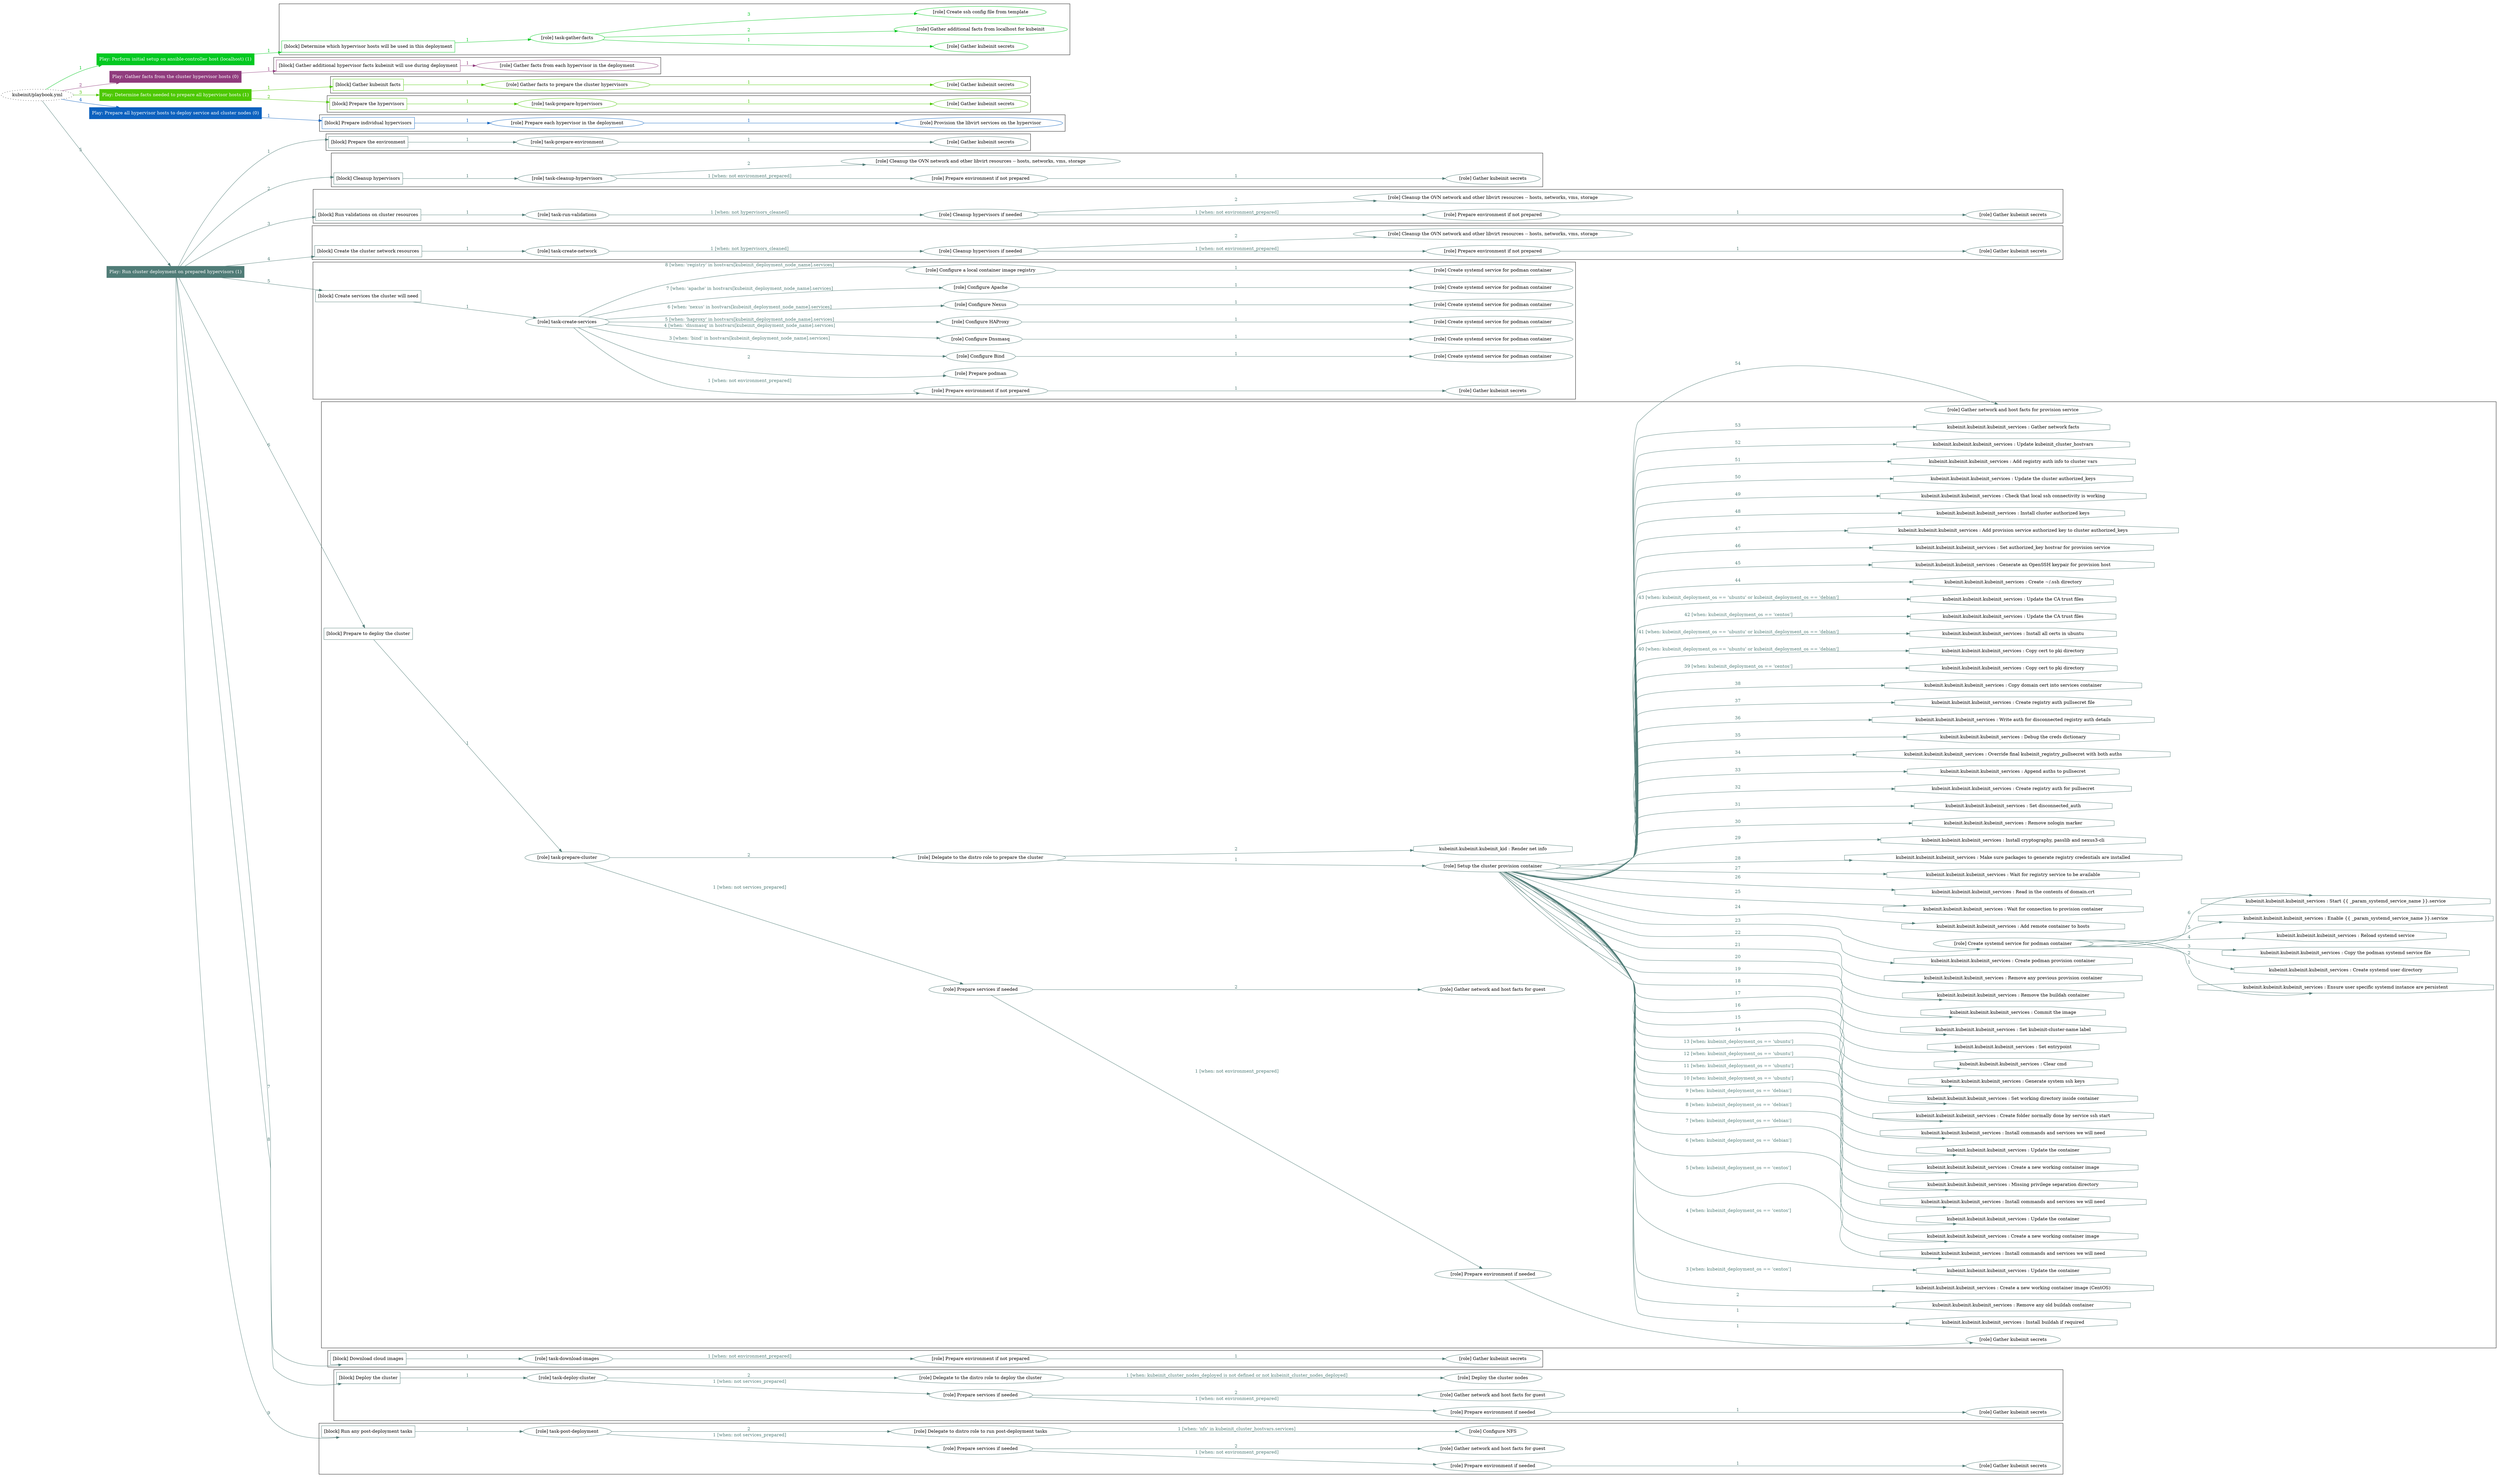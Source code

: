 digraph {
	graph [concentrate=true ordering=in rankdir=LR ratio=fill]
	edge [esep=5 sep=10]
	"kubeinit/playbook.yml" [URL="/home/runner/work/kubeinit/kubeinit/kubeinit/playbook.yml" id=playbook_c6c33565 style=dotted]
	"kubeinit/playbook.yml" -> play_284278d7 [label="1 " color="#03c921" fontcolor="#03c921" id=edge_bae77d2a labeltooltip="1 " tooltip="1 "]
	subgraph "Play: Perform initial setup on ansible-controller host (localhost) (1)" {
		play_284278d7 [label="Play: Perform initial setup on ansible-controller host (localhost) (1)" URL="/home/runner/work/kubeinit/kubeinit/kubeinit/playbook.yml" color="#03c921" fontcolor="#ffffff" id=play_284278d7 shape=box style=filled tooltip=localhost]
		play_284278d7 -> block_a40aeeef [label=1 color="#03c921" fontcolor="#03c921" id=edge_eee11e9d labeltooltip=1 tooltip=1]
		subgraph cluster_block_a40aeeef {
			block_a40aeeef [label="[block] Determine which hypervisor hosts will be used in this deployment" URL="/home/runner/work/kubeinit/kubeinit/kubeinit/playbook.yml" color="#03c921" id=block_a40aeeef labeltooltip="Determine which hypervisor hosts will be used in this deployment" shape=box tooltip="Determine which hypervisor hosts will be used in this deployment"]
			block_a40aeeef -> role_ac7623cd [label="1 " color="#03c921" fontcolor="#03c921" id=edge_31a1835f labeltooltip="1 " tooltip="1 "]
			subgraph "task-gather-facts" {
				role_ac7623cd [label="[role] task-gather-facts" URL="/home/runner/work/kubeinit/kubeinit/kubeinit/playbook.yml" color="#03c921" id=role_ac7623cd tooltip="task-gather-facts"]
				role_ac7623cd -> role_d72a0582 [label="1 " color="#03c921" fontcolor="#03c921" id=edge_550229eb labeltooltip="1 " tooltip="1 "]
				subgraph "Gather kubeinit secrets" {
					role_d72a0582 [label="[role] Gather kubeinit secrets" URL="/home/runner/.ansible/collections/ansible_collections/kubeinit/kubeinit/roles/kubeinit_prepare/tasks/build_hypervisors_group.yml" color="#03c921" id=role_d72a0582 tooltip="Gather kubeinit secrets"]
				}
				role_ac7623cd -> role_d81d9556 [label="2 " color="#03c921" fontcolor="#03c921" id=edge_4a51bcc8 labeltooltip="2 " tooltip="2 "]
				subgraph "Gather additional facts from localhost for kubeinit" {
					role_d81d9556 [label="[role] Gather additional facts from localhost for kubeinit" URL="/home/runner/.ansible/collections/ansible_collections/kubeinit/kubeinit/roles/kubeinit_prepare/tasks/build_hypervisors_group.yml" color="#03c921" id=role_d81d9556 tooltip="Gather additional facts from localhost for kubeinit"]
				}
				role_ac7623cd -> role_1c57a599 [label="3 " color="#03c921" fontcolor="#03c921" id=edge_bf48c904 labeltooltip="3 " tooltip="3 "]
				subgraph "Create ssh config file from template" {
					role_1c57a599 [label="[role] Create ssh config file from template" URL="/home/runner/.ansible/collections/ansible_collections/kubeinit/kubeinit/roles/kubeinit_prepare/tasks/build_hypervisors_group.yml" color="#03c921" id=role_1c57a599 tooltip="Create ssh config file from template"]
				}
			}
		}
	}
	"kubeinit/playbook.yml" -> play_c250d9ba [label="2 " color="#903c7d" fontcolor="#903c7d" id=edge_dcb9e92b labeltooltip="2 " tooltip="2 "]
	subgraph "Play: Gather facts from the cluster hypervisor hosts (0)" {
		play_c250d9ba [label="Play: Gather facts from the cluster hypervisor hosts (0)" URL="/home/runner/work/kubeinit/kubeinit/kubeinit/playbook.yml" color="#903c7d" fontcolor="#ffffff" id=play_c250d9ba shape=box style=filled tooltip="Play: Gather facts from the cluster hypervisor hosts (0)"]
		play_c250d9ba -> block_83a129ae [label=1 color="#903c7d" fontcolor="#903c7d" id=edge_1b572c74 labeltooltip=1 tooltip=1]
		subgraph cluster_block_83a129ae {
			block_83a129ae [label="[block] Gather additional hypervisor facts kubeinit will use during deployment" URL="/home/runner/work/kubeinit/kubeinit/kubeinit/playbook.yml" color="#903c7d" id=block_83a129ae labeltooltip="Gather additional hypervisor facts kubeinit will use during deployment" shape=box tooltip="Gather additional hypervisor facts kubeinit will use during deployment"]
			block_83a129ae -> role_0dac8f75 [label="1 " color="#903c7d" fontcolor="#903c7d" id=edge_0e3ee114 labeltooltip="1 " tooltip="1 "]
			subgraph "Gather facts from each hypervisor in the deployment" {
				role_0dac8f75 [label="[role] Gather facts from each hypervisor in the deployment" URL="/home/runner/work/kubeinit/kubeinit/kubeinit/playbook.yml" color="#903c7d" id=role_0dac8f75 tooltip="Gather facts from each hypervisor in the deployment"]
			}
		}
	}
	"kubeinit/playbook.yml" -> play_179a91b7 [label="3 " color="#4dc804" fontcolor="#4dc804" id=edge_dc073f62 labeltooltip="3 " tooltip="3 "]
	subgraph "Play: Determine facts needed to prepare all hypervisor hosts (1)" {
		play_179a91b7 [label="Play: Determine facts needed to prepare all hypervisor hosts (1)" URL="/home/runner/work/kubeinit/kubeinit/kubeinit/playbook.yml" color="#4dc804" fontcolor="#ffffff" id=play_179a91b7 shape=box style=filled tooltip=localhost]
		play_179a91b7 -> block_63a5de87 [label=1 color="#4dc804" fontcolor="#4dc804" id=edge_50d66b10 labeltooltip=1 tooltip=1]
		subgraph cluster_block_63a5de87 {
			block_63a5de87 [label="[block] Gather kubeinit facts" URL="/home/runner/work/kubeinit/kubeinit/kubeinit/playbook.yml" color="#4dc804" id=block_63a5de87 labeltooltip="Gather kubeinit facts" shape=box tooltip="Gather kubeinit facts"]
			block_63a5de87 -> role_d8661e33 [label="1 " color="#4dc804" fontcolor="#4dc804" id=edge_fc57e855 labeltooltip="1 " tooltip="1 "]
			subgraph "Gather facts to prepare the cluster hypervisors" {
				role_d8661e33 [label="[role] Gather facts to prepare the cluster hypervisors" URL="/home/runner/work/kubeinit/kubeinit/kubeinit/playbook.yml" color="#4dc804" id=role_d8661e33 tooltip="Gather facts to prepare the cluster hypervisors"]
				role_d8661e33 -> role_d90c1006 [label="1 " color="#4dc804" fontcolor="#4dc804" id=edge_9ba81992 labeltooltip="1 " tooltip="1 "]
				subgraph "Gather kubeinit secrets" {
					role_d90c1006 [label="[role] Gather kubeinit secrets" URL="/home/runner/.ansible/collections/ansible_collections/kubeinit/kubeinit/roles/kubeinit_prepare/tasks/gather_kubeinit_facts.yml" color="#4dc804" id=role_d90c1006 tooltip="Gather kubeinit secrets"]
				}
			}
		}
		play_179a91b7 -> block_2352b2a4 [label=2 color="#4dc804" fontcolor="#4dc804" id=edge_cc2a2ca8 labeltooltip=2 tooltip=2]
		subgraph cluster_block_2352b2a4 {
			block_2352b2a4 [label="[block] Prepare the hypervisors" URL="/home/runner/work/kubeinit/kubeinit/kubeinit/playbook.yml" color="#4dc804" id=block_2352b2a4 labeltooltip="Prepare the hypervisors" shape=box tooltip="Prepare the hypervisors"]
			block_2352b2a4 -> role_d7e3dca5 [label="1 " color="#4dc804" fontcolor="#4dc804" id=edge_7aa9d524 labeltooltip="1 " tooltip="1 "]
			subgraph "task-prepare-hypervisors" {
				role_d7e3dca5 [label="[role] task-prepare-hypervisors" URL="/home/runner/work/kubeinit/kubeinit/kubeinit/playbook.yml" color="#4dc804" id=role_d7e3dca5 tooltip="task-prepare-hypervisors"]
				role_d7e3dca5 -> role_1ea92159 [label="1 " color="#4dc804" fontcolor="#4dc804" id=edge_26087ece labeltooltip="1 " tooltip="1 "]
				subgraph "Gather kubeinit secrets" {
					role_1ea92159 [label="[role] Gather kubeinit secrets" URL="/home/runner/.ansible/collections/ansible_collections/kubeinit/kubeinit/roles/kubeinit_prepare/tasks/gather_kubeinit_facts.yml" color="#4dc804" id=role_1ea92159 tooltip="Gather kubeinit secrets"]
				}
			}
		}
	}
	"kubeinit/playbook.yml" -> play_4593f8f0 [label="4 " color="#0d62bf" fontcolor="#0d62bf" id=edge_c6371e31 labeltooltip="4 " tooltip="4 "]
	subgraph "Play: Prepare all hypervisor hosts to deploy service and cluster nodes (0)" {
		play_4593f8f0 [label="Play: Prepare all hypervisor hosts to deploy service and cluster nodes (0)" URL="/home/runner/work/kubeinit/kubeinit/kubeinit/playbook.yml" color="#0d62bf" fontcolor="#ffffff" id=play_4593f8f0 shape=box style=filled tooltip="Play: Prepare all hypervisor hosts to deploy service and cluster nodes (0)"]
		play_4593f8f0 -> block_b5a12efd [label=1 color="#0d62bf" fontcolor="#0d62bf" id=edge_d8930b1d labeltooltip=1 tooltip=1]
		subgraph cluster_block_b5a12efd {
			block_b5a12efd [label="[block] Prepare individual hypervisors" URL="/home/runner/work/kubeinit/kubeinit/kubeinit/playbook.yml" color="#0d62bf" id=block_b5a12efd labeltooltip="Prepare individual hypervisors" shape=box tooltip="Prepare individual hypervisors"]
			block_b5a12efd -> role_1db7850b [label="1 " color="#0d62bf" fontcolor="#0d62bf" id=edge_dad58ca4 labeltooltip="1 " tooltip="1 "]
			subgraph "Prepare each hypervisor in the deployment" {
				role_1db7850b [label="[role] Prepare each hypervisor in the deployment" URL="/home/runner/work/kubeinit/kubeinit/kubeinit/playbook.yml" color="#0d62bf" id=role_1db7850b tooltip="Prepare each hypervisor in the deployment"]
				role_1db7850b -> role_ca1b034c [label="1 " color="#0d62bf" fontcolor="#0d62bf" id=edge_0b98ac4c labeltooltip="1 " tooltip="1 "]
				subgraph "Provision the libvirt services on the hypervisor" {
					role_ca1b034c [label="[role] Provision the libvirt services on the hypervisor" URL="/home/runner/.ansible/collections/ansible_collections/kubeinit/kubeinit/roles/kubeinit_prepare/tasks/prepare_hypervisor.yml" color="#0d62bf" id=role_ca1b034c tooltip="Provision the libvirt services on the hypervisor"]
				}
			}
		}
	}
	"kubeinit/playbook.yml" -> play_b6087354 [label="5 " color="#507c77" fontcolor="#507c77" id=edge_ac6e9d04 labeltooltip="5 " tooltip="5 "]
	subgraph "Play: Run cluster deployment on prepared hypervisors (1)" {
		play_b6087354 [label="Play: Run cluster deployment on prepared hypervisors (1)" URL="/home/runner/work/kubeinit/kubeinit/kubeinit/playbook.yml" color="#507c77" fontcolor="#ffffff" id=play_b6087354 shape=box style=filled tooltip=localhost]
		play_b6087354 -> block_82855c70 [label=1 color="#507c77" fontcolor="#507c77" id=edge_cb15778c labeltooltip=1 tooltip=1]
		subgraph cluster_block_82855c70 {
			block_82855c70 [label="[block] Prepare the environment" URL="/home/runner/work/kubeinit/kubeinit/kubeinit/playbook.yml" color="#507c77" id=block_82855c70 labeltooltip="Prepare the environment" shape=box tooltip="Prepare the environment"]
			block_82855c70 -> role_8268d0b2 [label="1 " color="#507c77" fontcolor="#507c77" id=edge_f23fed39 labeltooltip="1 " tooltip="1 "]
			subgraph "task-prepare-environment" {
				role_8268d0b2 [label="[role] task-prepare-environment" URL="/home/runner/work/kubeinit/kubeinit/kubeinit/playbook.yml" color="#507c77" id=role_8268d0b2 tooltip="task-prepare-environment"]
				role_8268d0b2 -> role_f9faf220 [label="1 " color="#507c77" fontcolor="#507c77" id=edge_7f072ae3 labeltooltip="1 " tooltip="1 "]
				subgraph "Gather kubeinit secrets" {
					role_f9faf220 [label="[role] Gather kubeinit secrets" URL="/home/runner/.ansible/collections/ansible_collections/kubeinit/kubeinit/roles/kubeinit_prepare/tasks/gather_kubeinit_facts.yml" color="#507c77" id=role_f9faf220 tooltip="Gather kubeinit secrets"]
				}
			}
		}
		play_b6087354 -> block_baa39d13 [label=2 color="#507c77" fontcolor="#507c77" id=edge_6d6f9e5b labeltooltip=2 tooltip=2]
		subgraph cluster_block_baa39d13 {
			block_baa39d13 [label="[block] Cleanup hypervisors" URL="/home/runner/work/kubeinit/kubeinit/kubeinit/playbook.yml" color="#507c77" id=block_baa39d13 labeltooltip="Cleanup hypervisors" shape=box tooltip="Cleanup hypervisors"]
			block_baa39d13 -> role_d06d8aa7 [label="1 " color="#507c77" fontcolor="#507c77" id=edge_22d1941b labeltooltip="1 " tooltip="1 "]
			subgraph "task-cleanup-hypervisors" {
				role_d06d8aa7 [label="[role] task-cleanup-hypervisors" URL="/home/runner/work/kubeinit/kubeinit/kubeinit/playbook.yml" color="#507c77" id=role_d06d8aa7 tooltip="task-cleanup-hypervisors"]
				role_d06d8aa7 -> role_2ff517b9 [label="1 [when: not environment_prepared]" color="#507c77" fontcolor="#507c77" id=edge_fd760ff0 labeltooltip="1 [when: not environment_prepared]" tooltip="1 [when: not environment_prepared]"]
				subgraph "Prepare environment if not prepared" {
					role_2ff517b9 [label="[role] Prepare environment if not prepared" URL="/home/runner/.ansible/collections/ansible_collections/kubeinit/kubeinit/roles/kubeinit_prepare/tasks/cleanup_hypervisors.yml" color="#507c77" id=role_2ff517b9 tooltip="Prepare environment if not prepared"]
					role_2ff517b9 -> role_cf7d776f [label="1 " color="#507c77" fontcolor="#507c77" id=edge_d97c6d76 labeltooltip="1 " tooltip="1 "]
					subgraph "Gather kubeinit secrets" {
						role_cf7d776f [label="[role] Gather kubeinit secrets" URL="/home/runner/.ansible/collections/ansible_collections/kubeinit/kubeinit/roles/kubeinit_prepare/tasks/gather_kubeinit_facts.yml" color="#507c77" id=role_cf7d776f tooltip="Gather kubeinit secrets"]
					}
				}
				role_d06d8aa7 -> role_c12972bc [label="2 " color="#507c77" fontcolor="#507c77" id=edge_fb3b6a48 labeltooltip="2 " tooltip="2 "]
				subgraph "Cleanup the OVN network and other libvirt resources -- hosts, networks, vms, storage" {
					role_c12972bc [label="[role] Cleanup the OVN network and other libvirt resources -- hosts, networks, vms, storage" URL="/home/runner/.ansible/collections/ansible_collections/kubeinit/kubeinit/roles/kubeinit_prepare/tasks/cleanup_hypervisors.yml" color="#507c77" id=role_c12972bc tooltip="Cleanup the OVN network and other libvirt resources -- hosts, networks, vms, storage"]
				}
			}
		}
		play_b6087354 -> block_4fd7eff0 [label=3 color="#507c77" fontcolor="#507c77" id=edge_d15c4cab labeltooltip=3 tooltip=3]
		subgraph cluster_block_4fd7eff0 {
			block_4fd7eff0 [label="[block] Run validations on cluster resources" URL="/home/runner/work/kubeinit/kubeinit/kubeinit/playbook.yml" color="#507c77" id=block_4fd7eff0 labeltooltip="Run validations on cluster resources" shape=box tooltip="Run validations on cluster resources"]
			block_4fd7eff0 -> role_0a0acafb [label="1 " color="#507c77" fontcolor="#507c77" id=edge_9c0dc74a labeltooltip="1 " tooltip="1 "]
			subgraph "task-run-validations" {
				role_0a0acafb [label="[role] task-run-validations" URL="/home/runner/work/kubeinit/kubeinit/kubeinit/playbook.yml" color="#507c77" id=role_0a0acafb tooltip="task-run-validations"]
				role_0a0acafb -> role_b56d6d39 [label="1 [when: not hypervisors_cleaned]" color="#507c77" fontcolor="#507c77" id=edge_092c231d labeltooltip="1 [when: not hypervisors_cleaned]" tooltip="1 [when: not hypervisors_cleaned]"]
				subgraph "Cleanup hypervisors if needed" {
					role_b56d6d39 [label="[role] Cleanup hypervisors if needed" URL="/home/runner/.ansible/collections/ansible_collections/kubeinit/kubeinit/roles/kubeinit_validations/tasks/main.yml" color="#507c77" id=role_b56d6d39 tooltip="Cleanup hypervisors if needed"]
					role_b56d6d39 -> role_e4d9982a [label="1 [when: not environment_prepared]" color="#507c77" fontcolor="#507c77" id=edge_25cb5ce7 labeltooltip="1 [when: not environment_prepared]" tooltip="1 [when: not environment_prepared]"]
					subgraph "Prepare environment if not prepared" {
						role_e4d9982a [label="[role] Prepare environment if not prepared" URL="/home/runner/.ansible/collections/ansible_collections/kubeinit/kubeinit/roles/kubeinit_prepare/tasks/cleanup_hypervisors.yml" color="#507c77" id=role_e4d9982a tooltip="Prepare environment if not prepared"]
						role_e4d9982a -> role_491097fe [label="1 " color="#507c77" fontcolor="#507c77" id=edge_47ed0cb7 labeltooltip="1 " tooltip="1 "]
						subgraph "Gather kubeinit secrets" {
							role_491097fe [label="[role] Gather kubeinit secrets" URL="/home/runner/.ansible/collections/ansible_collections/kubeinit/kubeinit/roles/kubeinit_prepare/tasks/gather_kubeinit_facts.yml" color="#507c77" id=role_491097fe tooltip="Gather kubeinit secrets"]
						}
					}
					role_b56d6d39 -> role_514e3a7e [label="2 " color="#507c77" fontcolor="#507c77" id=edge_5627684a labeltooltip="2 " tooltip="2 "]
					subgraph "Cleanup the OVN network and other libvirt resources -- hosts, networks, vms, storage" {
						role_514e3a7e [label="[role] Cleanup the OVN network and other libvirt resources -- hosts, networks, vms, storage" URL="/home/runner/.ansible/collections/ansible_collections/kubeinit/kubeinit/roles/kubeinit_prepare/tasks/cleanup_hypervisors.yml" color="#507c77" id=role_514e3a7e tooltip="Cleanup the OVN network and other libvirt resources -- hosts, networks, vms, storage"]
					}
				}
			}
		}
		play_b6087354 -> block_2890b782 [label=4 color="#507c77" fontcolor="#507c77" id=edge_0163e017 labeltooltip=4 tooltip=4]
		subgraph cluster_block_2890b782 {
			block_2890b782 [label="[block] Create the cluster network resources" URL="/home/runner/work/kubeinit/kubeinit/kubeinit/playbook.yml" color="#507c77" id=block_2890b782 labeltooltip="Create the cluster network resources" shape=box tooltip="Create the cluster network resources"]
			block_2890b782 -> role_4821d4b5 [label="1 " color="#507c77" fontcolor="#507c77" id=edge_503a2d17 labeltooltip="1 " tooltip="1 "]
			subgraph "task-create-network" {
				role_4821d4b5 [label="[role] task-create-network" URL="/home/runner/work/kubeinit/kubeinit/kubeinit/playbook.yml" color="#507c77" id=role_4821d4b5 tooltip="task-create-network"]
				role_4821d4b5 -> role_e1ebdb09 [label="1 [when: not hypervisors_cleaned]" color="#507c77" fontcolor="#507c77" id=edge_60c5413b labeltooltip="1 [when: not hypervisors_cleaned]" tooltip="1 [when: not hypervisors_cleaned]"]
				subgraph "Cleanup hypervisors if needed" {
					role_e1ebdb09 [label="[role] Cleanup hypervisors if needed" URL="/home/runner/.ansible/collections/ansible_collections/kubeinit/kubeinit/roles/kubeinit_libvirt/tasks/create_network.yml" color="#507c77" id=role_e1ebdb09 tooltip="Cleanup hypervisors if needed"]
					role_e1ebdb09 -> role_0d7f4962 [label="1 [when: not environment_prepared]" color="#507c77" fontcolor="#507c77" id=edge_f10d5162 labeltooltip="1 [when: not environment_prepared]" tooltip="1 [when: not environment_prepared]"]
					subgraph "Prepare environment if not prepared" {
						role_0d7f4962 [label="[role] Prepare environment if not prepared" URL="/home/runner/.ansible/collections/ansible_collections/kubeinit/kubeinit/roles/kubeinit_prepare/tasks/cleanup_hypervisors.yml" color="#507c77" id=role_0d7f4962 tooltip="Prepare environment if not prepared"]
						role_0d7f4962 -> role_e429fb0b [label="1 " color="#507c77" fontcolor="#507c77" id=edge_6923af8f labeltooltip="1 " tooltip="1 "]
						subgraph "Gather kubeinit secrets" {
							role_e429fb0b [label="[role] Gather kubeinit secrets" URL="/home/runner/.ansible/collections/ansible_collections/kubeinit/kubeinit/roles/kubeinit_prepare/tasks/gather_kubeinit_facts.yml" color="#507c77" id=role_e429fb0b tooltip="Gather kubeinit secrets"]
						}
					}
					role_e1ebdb09 -> role_9f34302d [label="2 " color="#507c77" fontcolor="#507c77" id=edge_f730e57f labeltooltip="2 " tooltip="2 "]
					subgraph "Cleanup the OVN network and other libvirt resources -- hosts, networks, vms, storage" {
						role_9f34302d [label="[role] Cleanup the OVN network and other libvirt resources -- hosts, networks, vms, storage" URL="/home/runner/.ansible/collections/ansible_collections/kubeinit/kubeinit/roles/kubeinit_prepare/tasks/cleanup_hypervisors.yml" color="#507c77" id=role_9f34302d tooltip="Cleanup the OVN network and other libvirt resources -- hosts, networks, vms, storage"]
					}
				}
			}
		}
		play_b6087354 -> block_c2cedcf7 [label=5 color="#507c77" fontcolor="#507c77" id=edge_9cf487c1 labeltooltip=5 tooltip=5]
		subgraph cluster_block_c2cedcf7 {
			block_c2cedcf7 [label="[block] Create services the cluster will need" URL="/home/runner/work/kubeinit/kubeinit/kubeinit/playbook.yml" color="#507c77" id=block_c2cedcf7 labeltooltip="Create services the cluster will need" shape=box tooltip="Create services the cluster will need"]
			block_c2cedcf7 -> role_1558fc27 [label="1 " color="#507c77" fontcolor="#507c77" id=edge_46660090 labeltooltip="1 " tooltip="1 "]
			subgraph "task-create-services" {
				role_1558fc27 [label="[role] task-create-services" URL="/home/runner/work/kubeinit/kubeinit/kubeinit/playbook.yml" color="#507c77" id=role_1558fc27 tooltip="task-create-services"]
				role_1558fc27 -> role_9c85d104 [label="1 [when: not environment_prepared]" color="#507c77" fontcolor="#507c77" id=edge_2539e9c6 labeltooltip="1 [when: not environment_prepared]" tooltip="1 [when: not environment_prepared]"]
				subgraph "Prepare environment if not prepared" {
					role_9c85d104 [label="[role] Prepare environment if not prepared" URL="/home/runner/.ansible/collections/ansible_collections/kubeinit/kubeinit/roles/kubeinit_services/tasks/main.yml" color="#507c77" id=role_9c85d104 tooltip="Prepare environment if not prepared"]
					role_9c85d104 -> role_8f2f92f9 [label="1 " color="#507c77" fontcolor="#507c77" id=edge_a5dea13c labeltooltip="1 " tooltip="1 "]
					subgraph "Gather kubeinit secrets" {
						role_8f2f92f9 [label="[role] Gather kubeinit secrets" URL="/home/runner/.ansible/collections/ansible_collections/kubeinit/kubeinit/roles/kubeinit_prepare/tasks/gather_kubeinit_facts.yml" color="#507c77" id=role_8f2f92f9 tooltip="Gather kubeinit secrets"]
					}
				}
				role_1558fc27 -> role_9cf56681 [label="2 " color="#507c77" fontcolor="#507c77" id=edge_e7f6ae1c labeltooltip="2 " tooltip="2 "]
				subgraph "Prepare podman" {
					role_9cf56681 [label="[role] Prepare podman" URL="/home/runner/.ansible/collections/ansible_collections/kubeinit/kubeinit/roles/kubeinit_services/tasks/00_create_service_pod.yml" color="#507c77" id=role_9cf56681 tooltip="Prepare podman"]
				}
				role_1558fc27 -> role_c6d56ecc [label="3 [when: 'bind' in hostvars[kubeinit_deployment_node_name].services]" color="#507c77" fontcolor="#507c77" id=edge_8ec60539 labeltooltip="3 [when: 'bind' in hostvars[kubeinit_deployment_node_name].services]" tooltip="3 [when: 'bind' in hostvars[kubeinit_deployment_node_name].services]"]
				subgraph "Configure Bind" {
					role_c6d56ecc [label="[role] Configure Bind" URL="/home/runner/.ansible/collections/ansible_collections/kubeinit/kubeinit/roles/kubeinit_services/tasks/start_services_containers.yml" color="#507c77" id=role_c6d56ecc tooltip="Configure Bind"]
					role_c6d56ecc -> role_751cd615 [label="1 " color="#507c77" fontcolor="#507c77" id=edge_cf8ebea4 labeltooltip="1 " tooltip="1 "]
					subgraph "Create systemd service for podman container" {
						role_751cd615 [label="[role] Create systemd service for podman container" URL="/home/runner/.ansible/collections/ansible_collections/kubeinit/kubeinit/roles/kubeinit_bind/tasks/main.yml" color="#507c77" id=role_751cd615 tooltip="Create systemd service for podman container"]
					}
				}
				role_1558fc27 -> role_9b18fb1c [label="4 [when: 'dnsmasq' in hostvars[kubeinit_deployment_node_name].services]" color="#507c77" fontcolor="#507c77" id=edge_2e931901 labeltooltip="4 [when: 'dnsmasq' in hostvars[kubeinit_deployment_node_name].services]" tooltip="4 [when: 'dnsmasq' in hostvars[kubeinit_deployment_node_name].services]"]
				subgraph "Configure Dnsmasq" {
					role_9b18fb1c [label="[role] Configure Dnsmasq" URL="/home/runner/.ansible/collections/ansible_collections/kubeinit/kubeinit/roles/kubeinit_services/tasks/start_services_containers.yml" color="#507c77" id=role_9b18fb1c tooltip="Configure Dnsmasq"]
					role_9b18fb1c -> role_18695f0c [label="1 " color="#507c77" fontcolor="#507c77" id=edge_cd73d23a labeltooltip="1 " tooltip="1 "]
					subgraph "Create systemd service for podman container" {
						role_18695f0c [label="[role] Create systemd service for podman container" URL="/home/runner/.ansible/collections/ansible_collections/kubeinit/kubeinit/roles/kubeinit_dnsmasq/tasks/main.yml" color="#507c77" id=role_18695f0c tooltip="Create systemd service for podman container"]
					}
				}
				role_1558fc27 -> role_cb8d5e40 [label="5 [when: 'haproxy' in hostvars[kubeinit_deployment_node_name].services]" color="#507c77" fontcolor="#507c77" id=edge_140b66e4 labeltooltip="5 [when: 'haproxy' in hostvars[kubeinit_deployment_node_name].services]" tooltip="5 [when: 'haproxy' in hostvars[kubeinit_deployment_node_name].services]"]
				subgraph "Configure HAProxy" {
					role_cb8d5e40 [label="[role] Configure HAProxy" URL="/home/runner/.ansible/collections/ansible_collections/kubeinit/kubeinit/roles/kubeinit_services/tasks/start_services_containers.yml" color="#507c77" id=role_cb8d5e40 tooltip="Configure HAProxy"]
					role_cb8d5e40 -> role_ebc76be2 [label="1 " color="#507c77" fontcolor="#507c77" id=edge_dfdd99a7 labeltooltip="1 " tooltip="1 "]
					subgraph "Create systemd service for podman container" {
						role_ebc76be2 [label="[role] Create systemd service for podman container" URL="/home/runner/.ansible/collections/ansible_collections/kubeinit/kubeinit/roles/kubeinit_haproxy/tasks/main.yml" color="#507c77" id=role_ebc76be2 tooltip="Create systemd service for podman container"]
					}
				}
				role_1558fc27 -> role_05e4e978 [label="6 [when: 'nexus' in hostvars[kubeinit_deployment_node_name].services]" color="#507c77" fontcolor="#507c77" id=edge_0d3ce516 labeltooltip="6 [when: 'nexus' in hostvars[kubeinit_deployment_node_name].services]" tooltip="6 [when: 'nexus' in hostvars[kubeinit_deployment_node_name].services]"]
				subgraph "Configure Nexus" {
					role_05e4e978 [label="[role] Configure Nexus" URL="/home/runner/.ansible/collections/ansible_collections/kubeinit/kubeinit/roles/kubeinit_services/tasks/start_services_containers.yml" color="#507c77" id=role_05e4e978 tooltip="Configure Nexus"]
					role_05e4e978 -> role_4b85b09e [label="1 " color="#507c77" fontcolor="#507c77" id=edge_b71134a7 labeltooltip="1 " tooltip="1 "]
					subgraph "Create systemd service for podman container" {
						role_4b85b09e [label="[role] Create systemd service for podman container" URL="/home/runner/.ansible/collections/ansible_collections/kubeinit/kubeinit/roles/kubeinit_nexus/tasks/main.yml" color="#507c77" id=role_4b85b09e tooltip="Create systemd service for podman container"]
					}
				}
				role_1558fc27 -> role_7fdd5719 [label="7 [when: 'apache' in hostvars[kubeinit_deployment_node_name].services]" color="#507c77" fontcolor="#507c77" id=edge_9746df2a labeltooltip="7 [when: 'apache' in hostvars[kubeinit_deployment_node_name].services]" tooltip="7 [when: 'apache' in hostvars[kubeinit_deployment_node_name].services]"]
				subgraph "Configure Apache" {
					role_7fdd5719 [label="[role] Configure Apache" URL="/home/runner/.ansible/collections/ansible_collections/kubeinit/kubeinit/roles/kubeinit_services/tasks/start_services_containers.yml" color="#507c77" id=role_7fdd5719 tooltip="Configure Apache"]
					role_7fdd5719 -> role_4e676e64 [label="1 " color="#507c77" fontcolor="#507c77" id=edge_1fa9042b labeltooltip="1 " tooltip="1 "]
					subgraph "Create systemd service for podman container" {
						role_4e676e64 [label="[role] Create systemd service for podman container" URL="/home/runner/.ansible/collections/ansible_collections/kubeinit/kubeinit/roles/kubeinit_apache/tasks/main.yml" color="#507c77" id=role_4e676e64 tooltip="Create systemd service for podman container"]
					}
				}
				role_1558fc27 -> role_e2c09857 [label="8 [when: 'registry' in hostvars[kubeinit_deployment_node_name].services]" color="#507c77" fontcolor="#507c77" id=edge_69d3fc2a labeltooltip="8 [when: 'registry' in hostvars[kubeinit_deployment_node_name].services]" tooltip="8 [when: 'registry' in hostvars[kubeinit_deployment_node_name].services]"]
				subgraph "Configure a local container image registry" {
					role_e2c09857 [label="[role] Configure a local container image registry" URL="/home/runner/.ansible/collections/ansible_collections/kubeinit/kubeinit/roles/kubeinit_services/tasks/start_services_containers.yml" color="#507c77" id=role_e2c09857 tooltip="Configure a local container image registry"]
					role_e2c09857 -> role_a8a5c8dd [label="1 " color="#507c77" fontcolor="#507c77" id=edge_4f765700 labeltooltip="1 " tooltip="1 "]
					subgraph "Create systemd service for podman container" {
						role_a8a5c8dd [label="[role] Create systemd service for podman container" URL="/home/runner/.ansible/collections/ansible_collections/kubeinit/kubeinit/roles/kubeinit_registry/tasks/main.yml" color="#507c77" id=role_a8a5c8dd tooltip="Create systemd service for podman container"]
					}
				}
			}
		}
		play_b6087354 -> block_e3a371eb [label=6 color="#507c77" fontcolor="#507c77" id=edge_bbaff4bd labeltooltip=6 tooltip=6]
		subgraph cluster_block_e3a371eb {
			block_e3a371eb [label="[block] Prepare to deploy the cluster" URL="/home/runner/work/kubeinit/kubeinit/kubeinit/playbook.yml" color="#507c77" id=block_e3a371eb labeltooltip="Prepare to deploy the cluster" shape=box tooltip="Prepare to deploy the cluster"]
			block_e3a371eb -> role_2b06b43c [label="1 " color="#507c77" fontcolor="#507c77" id=edge_915d582b labeltooltip="1 " tooltip="1 "]
			subgraph "task-prepare-cluster" {
				role_2b06b43c [label="[role] task-prepare-cluster" URL="/home/runner/work/kubeinit/kubeinit/kubeinit/playbook.yml" color="#507c77" id=role_2b06b43c tooltip="task-prepare-cluster"]
				role_2b06b43c -> role_97a12917 [label="1 [when: not services_prepared]" color="#507c77" fontcolor="#507c77" id=edge_0ed7bea1 labeltooltip="1 [when: not services_prepared]" tooltip="1 [when: not services_prepared]"]
				subgraph "Prepare services if needed" {
					role_97a12917 [label="[role] Prepare services if needed" URL="/home/runner/.ansible/collections/ansible_collections/kubeinit/kubeinit/roles/kubeinit_prepare/tasks/prepare_cluster.yml" color="#507c77" id=role_97a12917 tooltip="Prepare services if needed"]
					role_97a12917 -> role_63274831 [label="1 [when: not environment_prepared]" color="#507c77" fontcolor="#507c77" id=edge_35302d57 labeltooltip="1 [when: not environment_prepared]" tooltip="1 [when: not environment_prepared]"]
					subgraph "Prepare environment if needed" {
						role_63274831 [label="[role] Prepare environment if needed" URL="/home/runner/.ansible/collections/ansible_collections/kubeinit/kubeinit/roles/kubeinit_services/tasks/prepare_services.yml" color="#507c77" id=role_63274831 tooltip="Prepare environment if needed"]
						role_63274831 -> role_89b11e84 [label="1 " color="#507c77" fontcolor="#507c77" id=edge_1283ad04 labeltooltip="1 " tooltip="1 "]
						subgraph "Gather kubeinit secrets" {
							role_89b11e84 [label="[role] Gather kubeinit secrets" URL="/home/runner/.ansible/collections/ansible_collections/kubeinit/kubeinit/roles/kubeinit_prepare/tasks/gather_kubeinit_facts.yml" color="#507c77" id=role_89b11e84 tooltip="Gather kubeinit secrets"]
						}
					}
					role_97a12917 -> role_b15b47ba [label="2 " color="#507c77" fontcolor="#507c77" id=edge_cb71cfbc labeltooltip="2 " tooltip="2 "]
					subgraph "Gather network and host facts for guest" {
						role_b15b47ba [label="[role] Gather network and host facts for guest" URL="/home/runner/.ansible/collections/ansible_collections/kubeinit/kubeinit/roles/kubeinit_services/tasks/prepare_services.yml" color="#507c77" id=role_b15b47ba tooltip="Gather network and host facts for guest"]
					}
				}
				role_2b06b43c -> role_73676a9c [label="2 " color="#507c77" fontcolor="#507c77" id=edge_defe12b8 labeltooltip="2 " tooltip="2 "]
				subgraph "Delegate to the distro role to prepare the cluster" {
					role_73676a9c [label="[role] Delegate to the distro role to prepare the cluster" URL="/home/runner/.ansible/collections/ansible_collections/kubeinit/kubeinit/roles/kubeinit_prepare/tasks/prepare_cluster.yml" color="#507c77" id=role_73676a9c tooltip="Delegate to the distro role to prepare the cluster"]
					role_73676a9c -> role_ae381ee1 [label="1 " color="#507c77" fontcolor="#507c77" id=edge_360ff377 labeltooltip="1 " tooltip="1 "]
					subgraph "Setup the cluster provision container" {
						role_ae381ee1 [label="[role] Setup the cluster provision container" URL="/home/runner/.ansible/collections/ansible_collections/kubeinit/kubeinit/roles/kubeinit_kid/tasks/prepare_cluster.yml" color="#507c77" id=role_ae381ee1 tooltip="Setup the cluster provision container"]
						task_4060ce43 [label="kubeinit.kubeinit.kubeinit_services : Install buildah if required" URL="/home/runner/.ansible/collections/ansible_collections/kubeinit/kubeinit/roles/kubeinit_services/tasks/create_provision_container.yml" color="#507c77" id=task_4060ce43 shape=octagon tooltip="kubeinit.kubeinit.kubeinit_services : Install buildah if required"]
						role_ae381ee1 -> task_4060ce43 [label="1 " color="#507c77" fontcolor="#507c77" id=edge_6b6e24d4 labeltooltip="1 " tooltip="1 "]
						task_629acf11 [label="kubeinit.kubeinit.kubeinit_services : Remove any old buildah container" URL="/home/runner/.ansible/collections/ansible_collections/kubeinit/kubeinit/roles/kubeinit_services/tasks/create_provision_container.yml" color="#507c77" id=task_629acf11 shape=octagon tooltip="kubeinit.kubeinit.kubeinit_services : Remove any old buildah container"]
						role_ae381ee1 -> task_629acf11 [label="2 " color="#507c77" fontcolor="#507c77" id=edge_6c59df33 labeltooltip="2 " tooltip="2 "]
						task_934d73d4 [label="kubeinit.kubeinit.kubeinit_services : Create a new working container image (CentOS)" URL="/home/runner/.ansible/collections/ansible_collections/kubeinit/kubeinit/roles/kubeinit_services/tasks/create_provision_container.yml" color="#507c77" id=task_934d73d4 shape=octagon tooltip="kubeinit.kubeinit.kubeinit_services : Create a new working container image (CentOS)"]
						role_ae381ee1 -> task_934d73d4 [label="3 [when: kubeinit_deployment_os == 'centos']" color="#507c77" fontcolor="#507c77" id=edge_707cc6c2 labeltooltip="3 [when: kubeinit_deployment_os == 'centos']" tooltip="3 [when: kubeinit_deployment_os == 'centos']"]
						task_01823673 [label="kubeinit.kubeinit.kubeinit_services : Update the container" URL="/home/runner/.ansible/collections/ansible_collections/kubeinit/kubeinit/roles/kubeinit_services/tasks/create_provision_container.yml" color="#507c77" id=task_01823673 shape=octagon tooltip="kubeinit.kubeinit.kubeinit_services : Update the container"]
						role_ae381ee1 -> task_01823673 [label="4 [when: kubeinit_deployment_os == 'centos']" color="#507c77" fontcolor="#507c77" id=edge_a0a6c2a6 labeltooltip="4 [when: kubeinit_deployment_os == 'centos']" tooltip="4 [when: kubeinit_deployment_os == 'centos']"]
						task_a583d1e5 [label="kubeinit.kubeinit.kubeinit_services : Install commands and services we will need" URL="/home/runner/.ansible/collections/ansible_collections/kubeinit/kubeinit/roles/kubeinit_services/tasks/create_provision_container.yml" color="#507c77" id=task_a583d1e5 shape=octagon tooltip="kubeinit.kubeinit.kubeinit_services : Install commands and services we will need"]
						role_ae381ee1 -> task_a583d1e5 [label="5 [when: kubeinit_deployment_os == 'centos']" color="#507c77" fontcolor="#507c77" id=edge_274a00db labeltooltip="5 [when: kubeinit_deployment_os == 'centos']" tooltip="5 [when: kubeinit_deployment_os == 'centos']"]
						task_397b374c [label="kubeinit.kubeinit.kubeinit_services : Create a new working container image" URL="/home/runner/.ansible/collections/ansible_collections/kubeinit/kubeinit/roles/kubeinit_services/tasks/create_provision_container.yml" color="#507c77" id=task_397b374c shape=octagon tooltip="kubeinit.kubeinit.kubeinit_services : Create a new working container image"]
						role_ae381ee1 -> task_397b374c [label="6 [when: kubeinit_deployment_os == 'debian']" color="#507c77" fontcolor="#507c77" id=edge_56053b30 labeltooltip="6 [when: kubeinit_deployment_os == 'debian']" tooltip="6 [when: kubeinit_deployment_os == 'debian']"]
						task_3e289771 [label="kubeinit.kubeinit.kubeinit_services : Update the container" URL="/home/runner/.ansible/collections/ansible_collections/kubeinit/kubeinit/roles/kubeinit_services/tasks/create_provision_container.yml" color="#507c77" id=task_3e289771 shape=octagon tooltip="kubeinit.kubeinit.kubeinit_services : Update the container"]
						role_ae381ee1 -> task_3e289771 [label="7 [when: kubeinit_deployment_os == 'debian']" color="#507c77" fontcolor="#507c77" id=edge_0402eaed labeltooltip="7 [when: kubeinit_deployment_os == 'debian']" tooltip="7 [when: kubeinit_deployment_os == 'debian']"]
						task_2580282a [label="kubeinit.kubeinit.kubeinit_services : Install commands and services we will need" URL="/home/runner/.ansible/collections/ansible_collections/kubeinit/kubeinit/roles/kubeinit_services/tasks/create_provision_container.yml" color="#507c77" id=task_2580282a shape=octagon tooltip="kubeinit.kubeinit.kubeinit_services : Install commands and services we will need"]
						role_ae381ee1 -> task_2580282a [label="8 [when: kubeinit_deployment_os == 'debian']" color="#507c77" fontcolor="#507c77" id=edge_18ec8fbe labeltooltip="8 [when: kubeinit_deployment_os == 'debian']" tooltip="8 [when: kubeinit_deployment_os == 'debian']"]
						task_19561217 [label="kubeinit.kubeinit.kubeinit_services : Missing privilege separation directory" URL="/home/runner/.ansible/collections/ansible_collections/kubeinit/kubeinit/roles/kubeinit_services/tasks/create_provision_container.yml" color="#507c77" id=task_19561217 shape=octagon tooltip="kubeinit.kubeinit.kubeinit_services : Missing privilege separation directory"]
						role_ae381ee1 -> task_19561217 [label="9 [when: kubeinit_deployment_os == 'debian']" color="#507c77" fontcolor="#507c77" id=edge_28cd2aeb labeltooltip="9 [when: kubeinit_deployment_os == 'debian']" tooltip="9 [when: kubeinit_deployment_os == 'debian']"]
						task_51b42ab3 [label="kubeinit.kubeinit.kubeinit_services : Create a new working container image" URL="/home/runner/.ansible/collections/ansible_collections/kubeinit/kubeinit/roles/kubeinit_services/tasks/create_provision_container.yml" color="#507c77" id=task_51b42ab3 shape=octagon tooltip="kubeinit.kubeinit.kubeinit_services : Create a new working container image"]
						role_ae381ee1 -> task_51b42ab3 [label="10 [when: kubeinit_deployment_os == 'ubuntu']" color="#507c77" fontcolor="#507c77" id=edge_0d55e59c labeltooltip="10 [when: kubeinit_deployment_os == 'ubuntu']" tooltip="10 [when: kubeinit_deployment_os == 'ubuntu']"]
						task_9e48c25d [label="kubeinit.kubeinit.kubeinit_services : Update the container" URL="/home/runner/.ansible/collections/ansible_collections/kubeinit/kubeinit/roles/kubeinit_services/tasks/create_provision_container.yml" color="#507c77" id=task_9e48c25d shape=octagon tooltip="kubeinit.kubeinit.kubeinit_services : Update the container"]
						role_ae381ee1 -> task_9e48c25d [label="11 [when: kubeinit_deployment_os == 'ubuntu']" color="#507c77" fontcolor="#507c77" id=edge_18f2bbd3 labeltooltip="11 [when: kubeinit_deployment_os == 'ubuntu']" tooltip="11 [when: kubeinit_deployment_os == 'ubuntu']"]
						task_76f8940c [label="kubeinit.kubeinit.kubeinit_services : Install commands and services we will need" URL="/home/runner/.ansible/collections/ansible_collections/kubeinit/kubeinit/roles/kubeinit_services/tasks/create_provision_container.yml" color="#507c77" id=task_76f8940c shape=octagon tooltip="kubeinit.kubeinit.kubeinit_services : Install commands and services we will need"]
						role_ae381ee1 -> task_76f8940c [label="12 [when: kubeinit_deployment_os == 'ubuntu']" color="#507c77" fontcolor="#507c77" id=edge_8a23a0de labeltooltip="12 [when: kubeinit_deployment_os == 'ubuntu']" tooltip="12 [when: kubeinit_deployment_os == 'ubuntu']"]
						task_17a6b792 [label="kubeinit.kubeinit.kubeinit_services : Create folder normally done by service ssh start" URL="/home/runner/.ansible/collections/ansible_collections/kubeinit/kubeinit/roles/kubeinit_services/tasks/create_provision_container.yml" color="#507c77" id=task_17a6b792 shape=octagon tooltip="kubeinit.kubeinit.kubeinit_services : Create folder normally done by service ssh start"]
						role_ae381ee1 -> task_17a6b792 [label="13 [when: kubeinit_deployment_os == 'ubuntu']" color="#507c77" fontcolor="#507c77" id=edge_90456bec labeltooltip="13 [when: kubeinit_deployment_os == 'ubuntu']" tooltip="13 [when: kubeinit_deployment_os == 'ubuntu']"]
						task_57787a13 [label="kubeinit.kubeinit.kubeinit_services : Set working directory inside container" URL="/home/runner/.ansible/collections/ansible_collections/kubeinit/kubeinit/roles/kubeinit_services/tasks/create_provision_container.yml" color="#507c77" id=task_57787a13 shape=octagon tooltip="kubeinit.kubeinit.kubeinit_services : Set working directory inside container"]
						role_ae381ee1 -> task_57787a13 [label="14 " color="#507c77" fontcolor="#507c77" id=edge_888dff7a labeltooltip="14 " tooltip="14 "]
						task_e1c43954 [label="kubeinit.kubeinit.kubeinit_services : Generate system ssh keys" URL="/home/runner/.ansible/collections/ansible_collections/kubeinit/kubeinit/roles/kubeinit_services/tasks/create_provision_container.yml" color="#507c77" id=task_e1c43954 shape=octagon tooltip="kubeinit.kubeinit.kubeinit_services : Generate system ssh keys"]
						role_ae381ee1 -> task_e1c43954 [label="15 " color="#507c77" fontcolor="#507c77" id=edge_67ba46c0 labeltooltip="15 " tooltip="15 "]
						task_3d29afe8 [label="kubeinit.kubeinit.kubeinit_services : Clear cmd" URL="/home/runner/.ansible/collections/ansible_collections/kubeinit/kubeinit/roles/kubeinit_services/tasks/create_provision_container.yml" color="#507c77" id=task_3d29afe8 shape=octagon tooltip="kubeinit.kubeinit.kubeinit_services : Clear cmd"]
						role_ae381ee1 -> task_3d29afe8 [label="16 " color="#507c77" fontcolor="#507c77" id=edge_9e283ec9 labeltooltip="16 " tooltip="16 "]
						task_e97a8a4e [label="kubeinit.kubeinit.kubeinit_services : Set entrypoint" URL="/home/runner/.ansible/collections/ansible_collections/kubeinit/kubeinit/roles/kubeinit_services/tasks/create_provision_container.yml" color="#507c77" id=task_e97a8a4e shape=octagon tooltip="kubeinit.kubeinit.kubeinit_services : Set entrypoint"]
						role_ae381ee1 -> task_e97a8a4e [label="17 " color="#507c77" fontcolor="#507c77" id=edge_40321216 labeltooltip="17 " tooltip="17 "]
						task_b28a827e [label="kubeinit.kubeinit.kubeinit_services : Set kubeinit-cluster-name label" URL="/home/runner/.ansible/collections/ansible_collections/kubeinit/kubeinit/roles/kubeinit_services/tasks/create_provision_container.yml" color="#507c77" id=task_b28a827e shape=octagon tooltip="kubeinit.kubeinit.kubeinit_services : Set kubeinit-cluster-name label"]
						role_ae381ee1 -> task_b28a827e [label="18 " color="#507c77" fontcolor="#507c77" id=edge_442a875a labeltooltip="18 " tooltip="18 "]
						task_18286a8f [label="kubeinit.kubeinit.kubeinit_services : Commit the image" URL="/home/runner/.ansible/collections/ansible_collections/kubeinit/kubeinit/roles/kubeinit_services/tasks/create_provision_container.yml" color="#507c77" id=task_18286a8f shape=octagon tooltip="kubeinit.kubeinit.kubeinit_services : Commit the image"]
						role_ae381ee1 -> task_18286a8f [label="19 " color="#507c77" fontcolor="#507c77" id=edge_3174abc2 labeltooltip="19 " tooltip="19 "]
						task_f447d49d [label="kubeinit.kubeinit.kubeinit_services : Remove the buildah container" URL="/home/runner/.ansible/collections/ansible_collections/kubeinit/kubeinit/roles/kubeinit_services/tasks/create_provision_container.yml" color="#507c77" id=task_f447d49d shape=octagon tooltip="kubeinit.kubeinit.kubeinit_services : Remove the buildah container"]
						role_ae381ee1 -> task_f447d49d [label="20 " color="#507c77" fontcolor="#507c77" id=edge_63c3058a labeltooltip="20 " tooltip="20 "]
						task_b65a0027 [label="kubeinit.kubeinit.kubeinit_services : Remove any previous provision container" URL="/home/runner/.ansible/collections/ansible_collections/kubeinit/kubeinit/roles/kubeinit_services/tasks/create_provision_container.yml" color="#507c77" id=task_b65a0027 shape=octagon tooltip="kubeinit.kubeinit.kubeinit_services : Remove any previous provision container"]
						role_ae381ee1 -> task_b65a0027 [label="21 " color="#507c77" fontcolor="#507c77" id=edge_74445048 labeltooltip="21 " tooltip="21 "]
						task_3ba52411 [label="kubeinit.kubeinit.kubeinit_services : Create podman provision container" URL="/home/runner/.ansible/collections/ansible_collections/kubeinit/kubeinit/roles/kubeinit_services/tasks/create_provision_container.yml" color="#507c77" id=task_3ba52411 shape=octagon tooltip="kubeinit.kubeinit.kubeinit_services : Create podman provision container"]
						role_ae381ee1 -> task_3ba52411 [label="22 " color="#507c77" fontcolor="#507c77" id=edge_9bfb54e5 labeltooltip="22 " tooltip="22 "]
						role_ae381ee1 -> role_3faaaedd [label="23 " color="#507c77" fontcolor="#507c77" id=edge_77af3364 labeltooltip="23 " tooltip="23 "]
						subgraph "Create systemd service for podman container" {
							role_3faaaedd [label="[role] Create systemd service for podman container" URL="/home/runner/.ansible/collections/ansible_collections/kubeinit/kubeinit/roles/kubeinit_services/tasks/create_provision_container.yml" color="#507c77" id=role_3faaaedd tooltip="Create systemd service for podman container"]
							task_188ef38f [label="kubeinit.kubeinit.kubeinit_services : Ensure user specific systemd instance are persistent" URL="/home/runner/.ansible/collections/ansible_collections/kubeinit/kubeinit/roles/kubeinit_services/tasks/create_managed_service.yml" color="#507c77" id=task_188ef38f shape=octagon tooltip="kubeinit.kubeinit.kubeinit_services : Ensure user specific systemd instance are persistent"]
							role_3faaaedd -> task_188ef38f [label="1 " color="#507c77" fontcolor="#507c77" id=edge_a760b5df labeltooltip="1 " tooltip="1 "]
							task_0c6e33a3 [label="kubeinit.kubeinit.kubeinit_services : Create systemd user directory" URL="/home/runner/.ansible/collections/ansible_collections/kubeinit/kubeinit/roles/kubeinit_services/tasks/create_managed_service.yml" color="#507c77" id=task_0c6e33a3 shape=octagon tooltip="kubeinit.kubeinit.kubeinit_services : Create systemd user directory"]
							role_3faaaedd -> task_0c6e33a3 [label="2 " color="#507c77" fontcolor="#507c77" id=edge_da495d05 labeltooltip="2 " tooltip="2 "]
							task_bd5ed6a5 [label="kubeinit.kubeinit.kubeinit_services : Copy the podman systemd service file" URL="/home/runner/.ansible/collections/ansible_collections/kubeinit/kubeinit/roles/kubeinit_services/tasks/create_managed_service.yml" color="#507c77" id=task_bd5ed6a5 shape=octagon tooltip="kubeinit.kubeinit.kubeinit_services : Copy the podman systemd service file"]
							role_3faaaedd -> task_bd5ed6a5 [label="3 " color="#507c77" fontcolor="#507c77" id=edge_139f4fe9 labeltooltip="3 " tooltip="3 "]
							task_14ed63c4 [label="kubeinit.kubeinit.kubeinit_services : Reload systemd service" URL="/home/runner/.ansible/collections/ansible_collections/kubeinit/kubeinit/roles/kubeinit_services/tasks/create_managed_service.yml" color="#507c77" id=task_14ed63c4 shape=octagon tooltip="kubeinit.kubeinit.kubeinit_services : Reload systemd service"]
							role_3faaaedd -> task_14ed63c4 [label="4 " color="#507c77" fontcolor="#507c77" id=edge_06948cea labeltooltip="4 " tooltip="4 "]
							task_893cd8ef [label="kubeinit.kubeinit.kubeinit_services : Enable {{ _param_systemd_service_name }}.service" URL="/home/runner/.ansible/collections/ansible_collections/kubeinit/kubeinit/roles/kubeinit_services/tasks/create_managed_service.yml" color="#507c77" id=task_893cd8ef shape=octagon tooltip="kubeinit.kubeinit.kubeinit_services : Enable {{ _param_systemd_service_name }}.service"]
							role_3faaaedd -> task_893cd8ef [label="5 " color="#507c77" fontcolor="#507c77" id=edge_7731c29a labeltooltip="5 " tooltip="5 "]
							task_f4e26c06 [label="kubeinit.kubeinit.kubeinit_services : Start {{ _param_systemd_service_name }}.service" URL="/home/runner/.ansible/collections/ansible_collections/kubeinit/kubeinit/roles/kubeinit_services/tasks/create_managed_service.yml" color="#507c77" id=task_f4e26c06 shape=octagon tooltip="kubeinit.kubeinit.kubeinit_services : Start {{ _param_systemd_service_name }}.service"]
							role_3faaaedd -> task_f4e26c06 [label="6 " color="#507c77" fontcolor="#507c77" id=edge_11debacb labeltooltip="6 " tooltip="6 "]
						}
						task_c30580fb [label="kubeinit.kubeinit.kubeinit_services : Add remote container to hosts" URL="/home/runner/.ansible/collections/ansible_collections/kubeinit/kubeinit/roles/kubeinit_services/tasks/create_provision_container.yml" color="#507c77" id=task_c30580fb shape=octagon tooltip="kubeinit.kubeinit.kubeinit_services : Add remote container to hosts"]
						role_ae381ee1 -> task_c30580fb [label="24 " color="#507c77" fontcolor="#507c77" id=edge_b0819639 labeltooltip="24 " tooltip="24 "]
						task_77ad4965 [label="kubeinit.kubeinit.kubeinit_services : Wait for connection to provision container" URL="/home/runner/.ansible/collections/ansible_collections/kubeinit/kubeinit/roles/kubeinit_services/tasks/create_provision_container.yml" color="#507c77" id=task_77ad4965 shape=octagon tooltip="kubeinit.kubeinit.kubeinit_services : Wait for connection to provision container"]
						role_ae381ee1 -> task_77ad4965 [label="25 " color="#507c77" fontcolor="#507c77" id=edge_ea95716e labeltooltip="25 " tooltip="25 "]
						task_a2f1999d [label="kubeinit.kubeinit.kubeinit_services : Read in the contents of domain.crt" URL="/home/runner/.ansible/collections/ansible_collections/kubeinit/kubeinit/roles/kubeinit_services/tasks/create_provision_container.yml" color="#507c77" id=task_a2f1999d shape=octagon tooltip="kubeinit.kubeinit.kubeinit_services : Read in the contents of domain.crt"]
						role_ae381ee1 -> task_a2f1999d [label="26 " color="#507c77" fontcolor="#507c77" id=edge_c30895e5 labeltooltip="26 " tooltip="26 "]
						task_69143b97 [label="kubeinit.kubeinit.kubeinit_services : Wait for registry service to be available" URL="/home/runner/.ansible/collections/ansible_collections/kubeinit/kubeinit/roles/kubeinit_services/tasks/create_provision_container.yml" color="#507c77" id=task_69143b97 shape=octagon tooltip="kubeinit.kubeinit.kubeinit_services : Wait for registry service to be available"]
						role_ae381ee1 -> task_69143b97 [label="27 " color="#507c77" fontcolor="#507c77" id=edge_c5bfef44 labeltooltip="27 " tooltip="27 "]
						task_592127c6 [label="kubeinit.kubeinit.kubeinit_services : Make sure packages to generate registry credentials are installed" URL="/home/runner/.ansible/collections/ansible_collections/kubeinit/kubeinit/roles/kubeinit_services/tasks/create_provision_container.yml" color="#507c77" id=task_592127c6 shape=octagon tooltip="kubeinit.kubeinit.kubeinit_services : Make sure packages to generate registry credentials are installed"]
						role_ae381ee1 -> task_592127c6 [label="28 " color="#507c77" fontcolor="#507c77" id=edge_eb9ce9ec labeltooltip="28 " tooltip="28 "]
						task_5c3b4629 [label="kubeinit.kubeinit.kubeinit_services : Install cryptography, passlib and nexus3-cli" URL="/home/runner/.ansible/collections/ansible_collections/kubeinit/kubeinit/roles/kubeinit_services/tasks/create_provision_container.yml" color="#507c77" id=task_5c3b4629 shape=octagon tooltip="kubeinit.kubeinit.kubeinit_services : Install cryptography, passlib and nexus3-cli"]
						role_ae381ee1 -> task_5c3b4629 [label="29 " color="#507c77" fontcolor="#507c77" id=edge_4dd53d91 labeltooltip="29 " tooltip="29 "]
						task_45331237 [label="kubeinit.kubeinit.kubeinit_services : Remove nologin marker" URL="/home/runner/.ansible/collections/ansible_collections/kubeinit/kubeinit/roles/kubeinit_services/tasks/create_provision_container.yml" color="#507c77" id=task_45331237 shape=octagon tooltip="kubeinit.kubeinit.kubeinit_services : Remove nologin marker"]
						role_ae381ee1 -> task_45331237 [label="30 " color="#507c77" fontcolor="#507c77" id=edge_db78fb2f labeltooltip="30 " tooltip="30 "]
						task_e75608e7 [label="kubeinit.kubeinit.kubeinit_services : Set disconnected_auth" URL="/home/runner/.ansible/collections/ansible_collections/kubeinit/kubeinit/roles/kubeinit_services/tasks/create_provision_container.yml" color="#507c77" id=task_e75608e7 shape=octagon tooltip="kubeinit.kubeinit.kubeinit_services : Set disconnected_auth"]
						role_ae381ee1 -> task_e75608e7 [label="31 " color="#507c77" fontcolor="#507c77" id=edge_edb7b73e labeltooltip="31 " tooltip="31 "]
						task_615aaa10 [label="kubeinit.kubeinit.kubeinit_services : Create registry auth for pullsecret" URL="/home/runner/.ansible/collections/ansible_collections/kubeinit/kubeinit/roles/kubeinit_services/tasks/create_provision_container.yml" color="#507c77" id=task_615aaa10 shape=octagon tooltip="kubeinit.kubeinit.kubeinit_services : Create registry auth for pullsecret"]
						role_ae381ee1 -> task_615aaa10 [label="32 " color="#507c77" fontcolor="#507c77" id=edge_9fba7ef9 labeltooltip="32 " tooltip="32 "]
						task_c5f2e953 [label="kubeinit.kubeinit.kubeinit_services : Append auths to pullsecret" URL="/home/runner/.ansible/collections/ansible_collections/kubeinit/kubeinit/roles/kubeinit_services/tasks/create_provision_container.yml" color="#507c77" id=task_c5f2e953 shape=octagon tooltip="kubeinit.kubeinit.kubeinit_services : Append auths to pullsecret"]
						role_ae381ee1 -> task_c5f2e953 [label="33 " color="#507c77" fontcolor="#507c77" id=edge_97cc1c43 labeltooltip="33 " tooltip="33 "]
						task_ee3fb024 [label="kubeinit.kubeinit.kubeinit_services : Override final kubeinit_registry_pullsecret with both auths" URL="/home/runner/.ansible/collections/ansible_collections/kubeinit/kubeinit/roles/kubeinit_services/tasks/create_provision_container.yml" color="#507c77" id=task_ee3fb024 shape=octagon tooltip="kubeinit.kubeinit.kubeinit_services : Override final kubeinit_registry_pullsecret with both auths"]
						role_ae381ee1 -> task_ee3fb024 [label="34 " color="#507c77" fontcolor="#507c77" id=edge_405e10cd labeltooltip="34 " tooltip="34 "]
						task_29680f86 [label="kubeinit.kubeinit.kubeinit_services : Debug the creds dictionary" URL="/home/runner/.ansible/collections/ansible_collections/kubeinit/kubeinit/roles/kubeinit_services/tasks/create_provision_container.yml" color="#507c77" id=task_29680f86 shape=octagon tooltip="kubeinit.kubeinit.kubeinit_services : Debug the creds dictionary"]
						role_ae381ee1 -> task_29680f86 [label="35 " color="#507c77" fontcolor="#507c77" id=edge_ae9dc362 labeltooltip="35 " tooltip="35 "]
						task_f7b0e98b [label="kubeinit.kubeinit.kubeinit_services : Write auth for disconnected registry auth details" URL="/home/runner/.ansible/collections/ansible_collections/kubeinit/kubeinit/roles/kubeinit_services/tasks/create_provision_container.yml" color="#507c77" id=task_f7b0e98b shape=octagon tooltip="kubeinit.kubeinit.kubeinit_services : Write auth for disconnected registry auth details"]
						role_ae381ee1 -> task_f7b0e98b [label="36 " color="#507c77" fontcolor="#507c77" id=edge_bdb37046 labeltooltip="36 " tooltip="36 "]
						task_15a77c7c [label="kubeinit.kubeinit.kubeinit_services : Create registry auth pullsecret file" URL="/home/runner/.ansible/collections/ansible_collections/kubeinit/kubeinit/roles/kubeinit_services/tasks/create_provision_container.yml" color="#507c77" id=task_15a77c7c shape=octagon tooltip="kubeinit.kubeinit.kubeinit_services : Create registry auth pullsecret file"]
						role_ae381ee1 -> task_15a77c7c [label="37 " color="#507c77" fontcolor="#507c77" id=edge_460b6f6a labeltooltip="37 " tooltip="37 "]
						task_5c936744 [label="kubeinit.kubeinit.kubeinit_services : Copy domain cert into services container" URL="/home/runner/.ansible/collections/ansible_collections/kubeinit/kubeinit/roles/kubeinit_services/tasks/create_provision_container.yml" color="#507c77" id=task_5c936744 shape=octagon tooltip="kubeinit.kubeinit.kubeinit_services : Copy domain cert into services container"]
						role_ae381ee1 -> task_5c936744 [label="38 " color="#507c77" fontcolor="#507c77" id=edge_ce636598 labeltooltip="38 " tooltip="38 "]
						task_94b5c578 [label="kubeinit.kubeinit.kubeinit_services : Copy cert to pki directory" URL="/home/runner/.ansible/collections/ansible_collections/kubeinit/kubeinit/roles/kubeinit_services/tasks/create_provision_container.yml" color="#507c77" id=task_94b5c578 shape=octagon tooltip="kubeinit.kubeinit.kubeinit_services : Copy cert to pki directory"]
						role_ae381ee1 -> task_94b5c578 [label="39 [when: kubeinit_deployment_os == 'centos']" color="#507c77" fontcolor="#507c77" id=edge_8de94b5d labeltooltip="39 [when: kubeinit_deployment_os == 'centos']" tooltip="39 [when: kubeinit_deployment_os == 'centos']"]
						task_70611d0e [label="kubeinit.kubeinit.kubeinit_services : Copy cert to pki directory" URL="/home/runner/.ansible/collections/ansible_collections/kubeinit/kubeinit/roles/kubeinit_services/tasks/create_provision_container.yml" color="#507c77" id=task_70611d0e shape=octagon tooltip="kubeinit.kubeinit.kubeinit_services : Copy cert to pki directory"]
						role_ae381ee1 -> task_70611d0e [label="40 [when: kubeinit_deployment_os == 'ubuntu' or kubeinit_deployment_os == 'debian']" color="#507c77" fontcolor="#507c77" id=edge_61d13472 labeltooltip="40 [when: kubeinit_deployment_os == 'ubuntu' or kubeinit_deployment_os == 'debian']" tooltip="40 [when: kubeinit_deployment_os == 'ubuntu' or kubeinit_deployment_os == 'debian']"]
						task_cb4b3867 [label="kubeinit.kubeinit.kubeinit_services : Install all certs in ubuntu" URL="/home/runner/.ansible/collections/ansible_collections/kubeinit/kubeinit/roles/kubeinit_services/tasks/create_provision_container.yml" color="#507c77" id=task_cb4b3867 shape=octagon tooltip="kubeinit.kubeinit.kubeinit_services : Install all certs in ubuntu"]
						role_ae381ee1 -> task_cb4b3867 [label="41 [when: kubeinit_deployment_os == 'ubuntu' or kubeinit_deployment_os == 'debian']" color="#507c77" fontcolor="#507c77" id=edge_d4567647 labeltooltip="41 [when: kubeinit_deployment_os == 'ubuntu' or kubeinit_deployment_os == 'debian']" tooltip="41 [when: kubeinit_deployment_os == 'ubuntu' or kubeinit_deployment_os == 'debian']"]
						task_f971bdea [label="kubeinit.kubeinit.kubeinit_services : Update the CA trust files" URL="/home/runner/.ansible/collections/ansible_collections/kubeinit/kubeinit/roles/kubeinit_services/tasks/create_provision_container.yml" color="#507c77" id=task_f971bdea shape=octagon tooltip="kubeinit.kubeinit.kubeinit_services : Update the CA trust files"]
						role_ae381ee1 -> task_f971bdea [label="42 [when: kubeinit_deployment_os == 'centos']" color="#507c77" fontcolor="#507c77" id=edge_0ad9d660 labeltooltip="42 [when: kubeinit_deployment_os == 'centos']" tooltip="42 [when: kubeinit_deployment_os == 'centos']"]
						task_9804aa41 [label="kubeinit.kubeinit.kubeinit_services : Update the CA trust files" URL="/home/runner/.ansible/collections/ansible_collections/kubeinit/kubeinit/roles/kubeinit_services/tasks/create_provision_container.yml" color="#507c77" id=task_9804aa41 shape=octagon tooltip="kubeinit.kubeinit.kubeinit_services : Update the CA trust files"]
						role_ae381ee1 -> task_9804aa41 [label="43 [when: kubeinit_deployment_os == 'ubuntu' or kubeinit_deployment_os == 'debian']" color="#507c77" fontcolor="#507c77" id=edge_28115097 labeltooltip="43 [when: kubeinit_deployment_os == 'ubuntu' or kubeinit_deployment_os == 'debian']" tooltip="43 [when: kubeinit_deployment_os == 'ubuntu' or kubeinit_deployment_os == 'debian']"]
						task_029303fc [label="kubeinit.kubeinit.kubeinit_services : Create ~/.ssh directory" URL="/home/runner/.ansible/collections/ansible_collections/kubeinit/kubeinit/roles/kubeinit_services/tasks/create_provision_container.yml" color="#507c77" id=task_029303fc shape=octagon tooltip="kubeinit.kubeinit.kubeinit_services : Create ~/.ssh directory"]
						role_ae381ee1 -> task_029303fc [label="44 " color="#507c77" fontcolor="#507c77" id=edge_1b0afc64 labeltooltip="44 " tooltip="44 "]
						task_94e1b555 [label="kubeinit.kubeinit.kubeinit_services : Generate an OpenSSH keypair for provision host" URL="/home/runner/.ansible/collections/ansible_collections/kubeinit/kubeinit/roles/kubeinit_services/tasks/create_provision_container.yml" color="#507c77" id=task_94e1b555 shape=octagon tooltip="kubeinit.kubeinit.kubeinit_services : Generate an OpenSSH keypair for provision host"]
						role_ae381ee1 -> task_94e1b555 [label="45 " color="#507c77" fontcolor="#507c77" id=edge_85618dcf labeltooltip="45 " tooltip="45 "]
						task_78dee7c3 [label="kubeinit.kubeinit.kubeinit_services : Set authorized_key hostvar for provision service" URL="/home/runner/.ansible/collections/ansible_collections/kubeinit/kubeinit/roles/kubeinit_services/tasks/create_provision_container.yml" color="#507c77" id=task_78dee7c3 shape=octagon tooltip="kubeinit.kubeinit.kubeinit_services : Set authorized_key hostvar for provision service"]
						role_ae381ee1 -> task_78dee7c3 [label="46 " color="#507c77" fontcolor="#507c77" id=edge_523745b4 labeltooltip="46 " tooltip="46 "]
						task_0d45447e [label="kubeinit.kubeinit.kubeinit_services : Add provision service authorized key to cluster authorized_keys" URL="/home/runner/.ansible/collections/ansible_collections/kubeinit/kubeinit/roles/kubeinit_services/tasks/create_provision_container.yml" color="#507c77" id=task_0d45447e shape=octagon tooltip="kubeinit.kubeinit.kubeinit_services : Add provision service authorized key to cluster authorized_keys"]
						role_ae381ee1 -> task_0d45447e [label="47 " color="#507c77" fontcolor="#507c77" id=edge_a5ffa279 labeltooltip="47 " tooltip="47 "]
						task_03ab44f4 [label="kubeinit.kubeinit.kubeinit_services : Install cluster authorized keys" URL="/home/runner/.ansible/collections/ansible_collections/kubeinit/kubeinit/roles/kubeinit_services/tasks/create_provision_container.yml" color="#507c77" id=task_03ab44f4 shape=octagon tooltip="kubeinit.kubeinit.kubeinit_services : Install cluster authorized keys"]
						role_ae381ee1 -> task_03ab44f4 [label="48 " color="#507c77" fontcolor="#507c77" id=edge_6a9afab3 labeltooltip="48 " tooltip="48 "]
						task_72490b18 [label="kubeinit.kubeinit.kubeinit_services : Check that local ssh connectivity is working" URL="/home/runner/.ansible/collections/ansible_collections/kubeinit/kubeinit/roles/kubeinit_services/tasks/create_provision_container.yml" color="#507c77" id=task_72490b18 shape=octagon tooltip="kubeinit.kubeinit.kubeinit_services : Check that local ssh connectivity is working"]
						role_ae381ee1 -> task_72490b18 [label="49 " color="#507c77" fontcolor="#507c77" id=edge_211c29c1 labeltooltip="49 " tooltip="49 "]
						task_ca2e6271 [label="kubeinit.kubeinit.kubeinit_services : Update the cluster authorized_keys" URL="/home/runner/.ansible/collections/ansible_collections/kubeinit/kubeinit/roles/kubeinit_services/tasks/create_provision_container.yml" color="#507c77" id=task_ca2e6271 shape=octagon tooltip="kubeinit.kubeinit.kubeinit_services : Update the cluster authorized_keys"]
						role_ae381ee1 -> task_ca2e6271 [label="50 " color="#507c77" fontcolor="#507c77" id=edge_5df32d3c labeltooltip="50 " tooltip="50 "]
						task_bc5a053c [label="kubeinit.kubeinit.kubeinit_services : Add registry auth info to cluster vars" URL="/home/runner/.ansible/collections/ansible_collections/kubeinit/kubeinit/roles/kubeinit_services/tasks/create_provision_container.yml" color="#507c77" id=task_bc5a053c shape=octagon tooltip="kubeinit.kubeinit.kubeinit_services : Add registry auth info to cluster vars"]
						role_ae381ee1 -> task_bc5a053c [label="51 " color="#507c77" fontcolor="#507c77" id=edge_4b12bed0 labeltooltip="51 " tooltip="51 "]
						task_5eba9ff6 [label="kubeinit.kubeinit.kubeinit_services : Update kubeinit_cluster_hostvars" URL="/home/runner/.ansible/collections/ansible_collections/kubeinit/kubeinit/roles/kubeinit_services/tasks/create_provision_container.yml" color="#507c77" id=task_5eba9ff6 shape=octagon tooltip="kubeinit.kubeinit.kubeinit_services : Update kubeinit_cluster_hostvars"]
						role_ae381ee1 -> task_5eba9ff6 [label="52 " color="#507c77" fontcolor="#507c77" id=edge_364e5ed0 labeltooltip="52 " tooltip="52 "]
						task_29e574bc [label="kubeinit.kubeinit.kubeinit_services : Gather network facts" URL="/home/runner/.ansible/collections/ansible_collections/kubeinit/kubeinit/roles/kubeinit_services/tasks/create_provision_container.yml" color="#507c77" id=task_29e574bc shape=octagon tooltip="kubeinit.kubeinit.kubeinit_services : Gather network facts"]
						role_ae381ee1 -> task_29e574bc [label="53 " color="#507c77" fontcolor="#507c77" id=edge_c6bc1ee6 labeltooltip="53 " tooltip="53 "]
						role_ae381ee1 -> role_c8207b79 [label="54 " color="#507c77" fontcolor="#507c77" id=edge_ec9a8ae9 labeltooltip="54 " tooltip="54 "]
						subgraph "Gather network and host facts for provision service" {
							role_c8207b79 [label="[role] Gather network and host facts for provision service" URL="/home/runner/.ansible/collections/ansible_collections/kubeinit/kubeinit/roles/kubeinit_services/tasks/create_provision_container.yml" color="#507c77" id=role_c8207b79 tooltip="Gather network and host facts for provision service"]
						}
					}
					task_863acad3 [label="kubeinit.kubeinit.kubeinit_kid : Render net info" URL="/home/runner/.ansible/collections/ansible_collections/kubeinit/kubeinit/roles/kubeinit_kid/tasks/prepare_cluster.yml" color="#507c77" id=task_863acad3 shape=octagon tooltip="kubeinit.kubeinit.kubeinit_kid : Render net info"]
					role_73676a9c -> task_863acad3 [label="2 " color="#507c77" fontcolor="#507c77" id=edge_375e7929 labeltooltip="2 " tooltip="2 "]
				}
			}
		}
		play_b6087354 -> block_c0061016 [label=7 color="#507c77" fontcolor="#507c77" id=edge_46c2568f labeltooltip=7 tooltip=7]
		subgraph cluster_block_c0061016 {
			block_c0061016 [label="[block] Download cloud images" URL="/home/runner/work/kubeinit/kubeinit/kubeinit/playbook.yml" color="#507c77" id=block_c0061016 labeltooltip="Download cloud images" shape=box tooltip="Download cloud images"]
			block_c0061016 -> role_99182ff4 [label="1 " color="#507c77" fontcolor="#507c77" id=edge_74b1662e labeltooltip="1 " tooltip="1 "]
			subgraph "task-download-images" {
				role_99182ff4 [label="[role] task-download-images" URL="/home/runner/work/kubeinit/kubeinit/kubeinit/playbook.yml" color="#507c77" id=role_99182ff4 tooltip="task-download-images"]
				role_99182ff4 -> role_d3ae2636 [label="1 [when: not environment_prepared]" color="#507c77" fontcolor="#507c77" id=edge_a3a42ab4 labeltooltip="1 [when: not environment_prepared]" tooltip="1 [when: not environment_prepared]"]
				subgraph "Prepare environment if not prepared" {
					role_d3ae2636 [label="[role] Prepare environment if not prepared" URL="/home/runner/.ansible/collections/ansible_collections/kubeinit/kubeinit/roles/kubeinit_libvirt/tasks/download_cloud_images.yml" color="#507c77" id=role_d3ae2636 tooltip="Prepare environment if not prepared"]
					role_d3ae2636 -> role_16a398ff [label="1 " color="#507c77" fontcolor="#507c77" id=edge_8e8438d5 labeltooltip="1 " tooltip="1 "]
					subgraph "Gather kubeinit secrets" {
						role_16a398ff [label="[role] Gather kubeinit secrets" URL="/home/runner/.ansible/collections/ansible_collections/kubeinit/kubeinit/roles/kubeinit_prepare/tasks/gather_kubeinit_facts.yml" color="#507c77" id=role_16a398ff tooltip="Gather kubeinit secrets"]
					}
				}
			}
		}
		play_b6087354 -> block_66c039a8 [label=8 color="#507c77" fontcolor="#507c77" id=edge_7770cf0c labeltooltip=8 tooltip=8]
		subgraph cluster_block_66c039a8 {
			block_66c039a8 [label="[block] Deploy the cluster" URL="/home/runner/work/kubeinit/kubeinit/kubeinit/playbook.yml" color="#507c77" id=block_66c039a8 labeltooltip="Deploy the cluster" shape=box tooltip="Deploy the cluster"]
			block_66c039a8 -> role_9b48d1d0 [label="1 " color="#507c77" fontcolor="#507c77" id=edge_b72f684e labeltooltip="1 " tooltip="1 "]
			subgraph "task-deploy-cluster" {
				role_9b48d1d0 [label="[role] task-deploy-cluster" URL="/home/runner/work/kubeinit/kubeinit/kubeinit/playbook.yml" color="#507c77" id=role_9b48d1d0 tooltip="task-deploy-cluster"]
				role_9b48d1d0 -> role_08f7fb24 [label="1 [when: not services_prepared]" color="#507c77" fontcolor="#507c77" id=edge_c25c6b00 labeltooltip="1 [when: not services_prepared]" tooltip="1 [when: not services_prepared]"]
				subgraph "Prepare services if needed" {
					role_08f7fb24 [label="[role] Prepare services if needed" URL="/home/runner/.ansible/collections/ansible_collections/kubeinit/kubeinit/roles/kubeinit_prepare/tasks/deploy_cluster.yml" color="#507c77" id=role_08f7fb24 tooltip="Prepare services if needed"]
					role_08f7fb24 -> role_1c2a9d13 [label="1 [when: not environment_prepared]" color="#507c77" fontcolor="#507c77" id=edge_9d2173f4 labeltooltip="1 [when: not environment_prepared]" tooltip="1 [when: not environment_prepared]"]
					subgraph "Prepare environment if needed" {
						role_1c2a9d13 [label="[role] Prepare environment if needed" URL="/home/runner/.ansible/collections/ansible_collections/kubeinit/kubeinit/roles/kubeinit_services/tasks/prepare_services.yml" color="#507c77" id=role_1c2a9d13 tooltip="Prepare environment if needed"]
						role_1c2a9d13 -> role_d7bdd6c2 [label="1 " color="#507c77" fontcolor="#507c77" id=edge_5e20bdde labeltooltip="1 " tooltip="1 "]
						subgraph "Gather kubeinit secrets" {
							role_d7bdd6c2 [label="[role] Gather kubeinit secrets" URL="/home/runner/.ansible/collections/ansible_collections/kubeinit/kubeinit/roles/kubeinit_prepare/tasks/gather_kubeinit_facts.yml" color="#507c77" id=role_d7bdd6c2 tooltip="Gather kubeinit secrets"]
						}
					}
					role_08f7fb24 -> role_6e313f02 [label="2 " color="#507c77" fontcolor="#507c77" id=edge_ad6f9623 labeltooltip="2 " tooltip="2 "]
					subgraph "Gather network and host facts for guest" {
						role_6e313f02 [label="[role] Gather network and host facts for guest" URL="/home/runner/.ansible/collections/ansible_collections/kubeinit/kubeinit/roles/kubeinit_services/tasks/prepare_services.yml" color="#507c77" id=role_6e313f02 tooltip="Gather network and host facts for guest"]
					}
				}
				role_9b48d1d0 -> role_27f6b943 [label="2 " color="#507c77" fontcolor="#507c77" id=edge_aeaad82a labeltooltip="2 " tooltip="2 "]
				subgraph "Delegate to the distro role to deploy the cluster" {
					role_27f6b943 [label="[role] Delegate to the distro role to deploy the cluster" URL="/home/runner/.ansible/collections/ansible_collections/kubeinit/kubeinit/roles/kubeinit_prepare/tasks/deploy_cluster.yml" color="#507c77" id=role_27f6b943 tooltip="Delegate to the distro role to deploy the cluster"]
					role_27f6b943 -> role_cec8cbe3 [label="1 [when: kubeinit_cluster_nodes_deployed is not defined or not kubeinit_cluster_nodes_deployed]" color="#507c77" fontcolor="#507c77" id=edge_aaf31b8a labeltooltip="1 [when: kubeinit_cluster_nodes_deployed is not defined or not kubeinit_cluster_nodes_deployed]" tooltip="1 [when: kubeinit_cluster_nodes_deployed is not defined or not kubeinit_cluster_nodes_deployed]"]
					subgraph "Deploy the cluster nodes" {
						role_cec8cbe3 [label="[role] Deploy the cluster nodes" URL="/home/runner/.ansible/collections/ansible_collections/kubeinit/kubeinit/roles/kubeinit_kid/tasks/main.yml" color="#507c77" id=role_cec8cbe3 tooltip="Deploy the cluster nodes"]
					}
				}
			}
		}
		play_b6087354 -> block_1f485baf [label=9 color="#507c77" fontcolor="#507c77" id=edge_5b6e2ff7 labeltooltip=9 tooltip=9]
		subgraph cluster_block_1f485baf {
			block_1f485baf [label="[block] Run any post-deployment tasks" URL="/home/runner/work/kubeinit/kubeinit/kubeinit/playbook.yml" color="#507c77" id=block_1f485baf labeltooltip="Run any post-deployment tasks" shape=box tooltip="Run any post-deployment tasks"]
			block_1f485baf -> role_88000a73 [label="1 " color="#507c77" fontcolor="#507c77" id=edge_a4b15488 labeltooltip="1 " tooltip="1 "]
			subgraph "task-post-deployment" {
				role_88000a73 [label="[role] task-post-deployment" URL="/home/runner/work/kubeinit/kubeinit/kubeinit/playbook.yml" color="#507c77" id=role_88000a73 tooltip="task-post-deployment"]
				role_88000a73 -> role_ec04beb0 [label="1 [when: not services_prepared]" color="#507c77" fontcolor="#507c77" id=edge_0b15c5c3 labeltooltip="1 [when: not services_prepared]" tooltip="1 [when: not services_prepared]"]
				subgraph "Prepare services if needed" {
					role_ec04beb0 [label="[role] Prepare services if needed" URL="/home/runner/.ansible/collections/ansible_collections/kubeinit/kubeinit/roles/kubeinit_prepare/tasks/post_deployment.yml" color="#507c77" id=role_ec04beb0 tooltip="Prepare services if needed"]
					role_ec04beb0 -> role_1d36fc5c [label="1 [when: not environment_prepared]" color="#507c77" fontcolor="#507c77" id=edge_84e526e8 labeltooltip="1 [when: not environment_prepared]" tooltip="1 [when: not environment_prepared]"]
					subgraph "Prepare environment if needed" {
						role_1d36fc5c [label="[role] Prepare environment if needed" URL="/home/runner/.ansible/collections/ansible_collections/kubeinit/kubeinit/roles/kubeinit_services/tasks/prepare_services.yml" color="#507c77" id=role_1d36fc5c tooltip="Prepare environment if needed"]
						role_1d36fc5c -> role_f79ba7d2 [label="1 " color="#507c77" fontcolor="#507c77" id=edge_3849338a labeltooltip="1 " tooltip="1 "]
						subgraph "Gather kubeinit secrets" {
							role_f79ba7d2 [label="[role] Gather kubeinit secrets" URL="/home/runner/.ansible/collections/ansible_collections/kubeinit/kubeinit/roles/kubeinit_prepare/tasks/gather_kubeinit_facts.yml" color="#507c77" id=role_f79ba7d2 tooltip="Gather kubeinit secrets"]
						}
					}
					role_ec04beb0 -> role_7224cba0 [label="2 " color="#507c77" fontcolor="#507c77" id=edge_158c876c labeltooltip="2 " tooltip="2 "]
					subgraph "Gather network and host facts for guest" {
						role_7224cba0 [label="[role] Gather network and host facts for guest" URL="/home/runner/.ansible/collections/ansible_collections/kubeinit/kubeinit/roles/kubeinit_services/tasks/prepare_services.yml" color="#507c77" id=role_7224cba0 tooltip="Gather network and host facts for guest"]
					}
				}
				role_88000a73 -> role_2fc8cec5 [label="2 " color="#507c77" fontcolor="#507c77" id=edge_3411649c labeltooltip="2 " tooltip="2 "]
				subgraph "Delegate to distro role to run post-deployment tasks" {
					role_2fc8cec5 [label="[role] Delegate to distro role to run post-deployment tasks" URL="/home/runner/.ansible/collections/ansible_collections/kubeinit/kubeinit/roles/kubeinit_prepare/tasks/post_deployment.yml" color="#507c77" id=role_2fc8cec5 tooltip="Delegate to distro role to run post-deployment tasks"]
					role_2fc8cec5 -> role_79748dd2 [label="1 [when: 'nfs' in kubeinit_cluster_hostvars.services]" color="#507c77" fontcolor="#507c77" id=edge_a285e91b labeltooltip="1 [when: 'nfs' in kubeinit_cluster_hostvars.services]" tooltip="1 [when: 'nfs' in kubeinit_cluster_hostvars.services]"]
					subgraph "Configure NFS" {
						role_79748dd2 [label="[role] Configure NFS" URL="/home/runner/.ansible/collections/ansible_collections/kubeinit/kubeinit/roles/kubeinit_kid/tasks/post_deployment_tasks.yml" color="#507c77" id=role_79748dd2 tooltip="Configure NFS"]
					}
				}
			}
		}
	}
}
